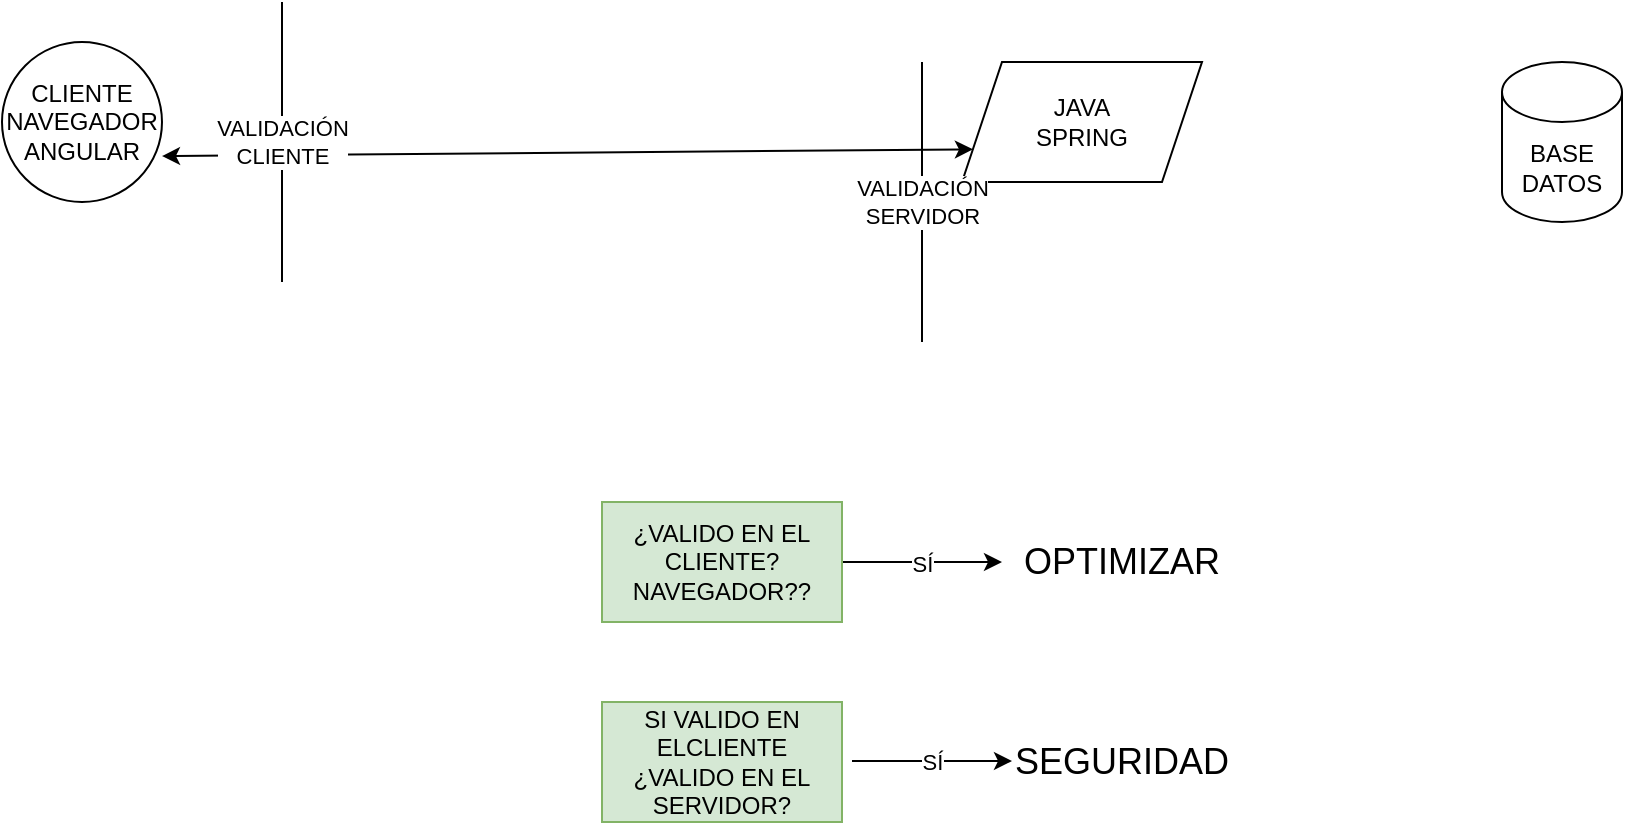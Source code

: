 <mxfile version="14.6.13" type="device"><diagram id="8V-a2M4XocwYS_fT7mAT" name="Página-1"><mxGraphModel dx="1086" dy="806" grid="1" gridSize="10" guides="1" tooltips="1" connect="1" arrows="1" fold="1" page="1" pageScale="1" pageWidth="1169" pageHeight="827" math="0" shadow="0"><root><mxCell id="0"/><mxCell id="1" parent="0"/><mxCell id="p6L7GQsu4j1m7VKoQJgS-1" value="CLIENTE&lt;br&gt;NAVEGADOR&lt;br&gt;ANGULAR" style="ellipse;whiteSpace=wrap;html=1;aspect=fixed;" vertex="1" parent="1"><mxGeometry x="120" y="280" width="80" height="80" as="geometry"/></mxCell><mxCell id="p6L7GQsu4j1m7VKoQJgS-2" value="JAVA&lt;br&gt;SPRING" style="shape=parallelogram;perimeter=parallelogramPerimeter;whiteSpace=wrap;html=1;fixedSize=1;" vertex="1" parent="1"><mxGeometry x="600" y="290" width="120" height="60" as="geometry"/></mxCell><mxCell id="p6L7GQsu4j1m7VKoQJgS-3" value="BASE&lt;br&gt;DATOS" style="shape=cylinder3;whiteSpace=wrap;html=1;boundedLbl=1;backgroundOutline=1;size=15;" vertex="1" parent="1"><mxGeometry x="870" y="290" width="60" height="80" as="geometry"/></mxCell><mxCell id="p6L7GQsu4j1m7VKoQJgS-4" value="" style="endArrow=classic;startArrow=classic;html=1;entryX=0;entryY=0.75;entryDx=0;entryDy=0;exitX=1;exitY=0.713;exitDx=0;exitDy=0;exitPerimeter=0;" edge="1" parent="1" source="p6L7GQsu4j1m7VKoQJgS-1" target="p6L7GQsu4j1m7VKoQJgS-2"><mxGeometry width="50" height="50" relative="1" as="geometry"><mxPoint x="530" y="410" as="sourcePoint"/><mxPoint x="580" y="360" as="targetPoint"/></mxGeometry></mxCell><mxCell id="p6L7GQsu4j1m7VKoQJgS-5" value="VALIDACIÓN&lt;br&gt;SERVIDOR" style="endArrow=none;html=1;" edge="1" parent="1"><mxGeometry width="50" height="50" relative="1" as="geometry"><mxPoint x="580" y="430" as="sourcePoint"/><mxPoint x="580" y="290" as="targetPoint"/></mxGeometry></mxCell><mxCell id="p6L7GQsu4j1m7VKoQJgS-14" value="SÍ" style="edgeStyle=orthogonalEdgeStyle;rounded=0;orthogonalLoop=1;jettySize=auto;html=1;" edge="1" parent="1" source="p6L7GQsu4j1m7VKoQJgS-7"><mxGeometry relative="1" as="geometry"><mxPoint x="620" y="540" as="targetPoint"/></mxGeometry></mxCell><mxCell id="p6L7GQsu4j1m7VKoQJgS-7" value="¿VALIDO EN EL CLIENTE?&lt;br&gt;NAVEGADOR??" style="rounded=0;whiteSpace=wrap;html=1;fillColor=#d5e8d4;strokeColor=#82b366;" vertex="1" parent="1"><mxGeometry x="420" y="510" width="120" height="60" as="geometry"/></mxCell><mxCell id="p6L7GQsu4j1m7VKoQJgS-9" value="VALIDACIÓN&lt;br&gt;CLIENTE" style="endArrow=none;html=1;" edge="1" parent="1"><mxGeometry width="50" height="50" relative="1" as="geometry"><mxPoint x="260" y="400" as="sourcePoint"/><mxPoint x="260" y="260" as="targetPoint"/></mxGeometry></mxCell><mxCell id="p6L7GQsu4j1m7VKoQJgS-10" value="&lt;font style=&quot;font-size: 18px&quot;&gt;OPTIMIZAR&lt;/font&gt;" style="text;html=1;strokeColor=none;fillColor=none;align=center;verticalAlign=middle;whiteSpace=wrap;rounded=0;" vertex="1" parent="1"><mxGeometry x="630" y="520" width="100" height="40" as="geometry"/></mxCell><mxCell id="p6L7GQsu4j1m7VKoQJgS-11" value="SI VALIDO EN ELCLIENTE&lt;br&gt;¿VALIDO EN EL SERVIDOR?" style="rounded=0;whiteSpace=wrap;html=1;fillColor=#d5e8d4;strokeColor=#82b366;" vertex="1" parent="1"><mxGeometry x="420" y="610" width="120" height="60" as="geometry"/></mxCell><mxCell id="p6L7GQsu4j1m7VKoQJgS-12" value="&lt;font style=&quot;font-size: 18px&quot;&gt;SEGURIDAD&lt;/font&gt;" style="text;html=1;strokeColor=none;fillColor=none;align=center;verticalAlign=middle;whiteSpace=wrap;rounded=0;" vertex="1" parent="1"><mxGeometry x="630" y="620" width="100" height="40" as="geometry"/></mxCell><mxCell id="p6L7GQsu4j1m7VKoQJgS-15" value="SÍ" style="edgeStyle=orthogonalEdgeStyle;rounded=0;orthogonalLoop=1;jettySize=auto;html=1;" edge="1" parent="1"><mxGeometry relative="1" as="geometry"><mxPoint x="625" y="639.5" as="targetPoint"/><mxPoint x="545" y="639.5" as="sourcePoint"/></mxGeometry></mxCell></root></mxGraphModel></diagram></mxfile>